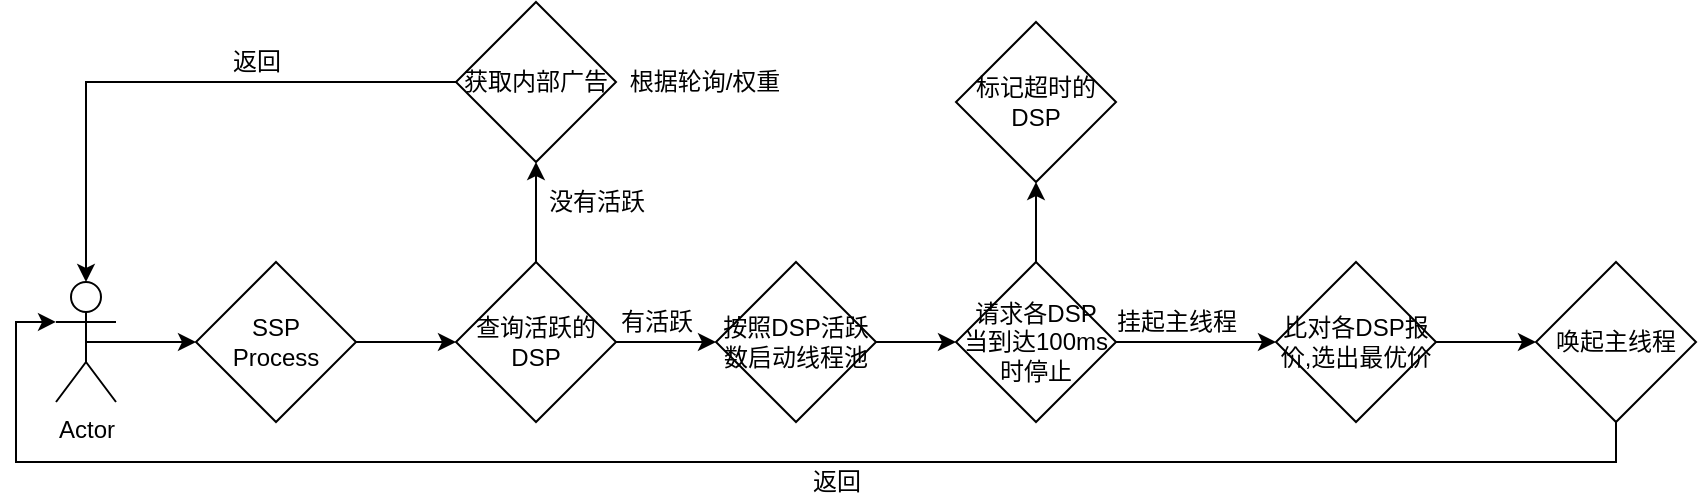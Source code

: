 <mxfile version="17.1.5" type="github">
  <diagram id="C5RBs43oDa-KdzZeNtuy" name="Page-1">
    <mxGraphModel dx="1426" dy="842" grid="1" gridSize="10" guides="1" tooltips="1" connect="1" arrows="1" fold="1" page="1" pageScale="1" pageWidth="827" pageHeight="1169" math="0" shadow="0">
      <root>
        <mxCell id="WIyWlLk6GJQsqaUBKTNV-0" />
        <mxCell id="WIyWlLk6GJQsqaUBKTNV-1" parent="WIyWlLk6GJQsqaUBKTNV-0" />
        <mxCell id="johIe5ZESay3oBGV9QlK-3" style="edgeStyle=orthogonalEdgeStyle;rounded=0;orthogonalLoop=1;jettySize=auto;html=1;exitX=0.5;exitY=0.5;exitDx=0;exitDy=0;exitPerimeter=0;" edge="1" parent="WIyWlLk6GJQsqaUBKTNV-1" source="johIe5ZESay3oBGV9QlK-1">
          <mxGeometry relative="1" as="geometry">
            <mxPoint x="180" y="340" as="targetPoint" />
          </mxGeometry>
        </mxCell>
        <mxCell id="johIe5ZESay3oBGV9QlK-1" value="Actor" style="shape=umlActor;verticalLabelPosition=bottom;verticalAlign=top;html=1;outlineConnect=0;" vertex="1" parent="WIyWlLk6GJQsqaUBKTNV-1">
          <mxGeometry x="110" y="310" width="30" height="60" as="geometry" />
        </mxCell>
        <mxCell id="johIe5ZESay3oBGV9QlK-5" style="edgeStyle=orthogonalEdgeStyle;rounded=0;orthogonalLoop=1;jettySize=auto;html=1;exitX=1;exitY=0.5;exitDx=0;exitDy=0;" edge="1" parent="WIyWlLk6GJQsqaUBKTNV-1" source="johIe5ZESay3oBGV9QlK-4">
          <mxGeometry relative="1" as="geometry">
            <mxPoint x="310" y="340" as="targetPoint" />
          </mxGeometry>
        </mxCell>
        <mxCell id="johIe5ZESay3oBGV9QlK-4" value="SSP&lt;br&gt;Process" style="rhombus;whiteSpace=wrap;html=1;" vertex="1" parent="WIyWlLk6GJQsqaUBKTNV-1">
          <mxGeometry x="180" y="300" width="80" height="80" as="geometry" />
        </mxCell>
        <mxCell id="johIe5ZESay3oBGV9QlK-8" value="" style="edgeStyle=orthogonalEdgeStyle;rounded=0;orthogonalLoop=1;jettySize=auto;html=1;" edge="1" parent="WIyWlLk6GJQsqaUBKTNV-1" source="johIe5ZESay3oBGV9QlK-6" target="johIe5ZESay3oBGV9QlK-7">
          <mxGeometry relative="1" as="geometry" />
        </mxCell>
        <mxCell id="johIe5ZESay3oBGV9QlK-15" style="edgeStyle=orthogonalEdgeStyle;rounded=0;orthogonalLoop=1;jettySize=auto;html=1;exitX=1;exitY=0.5;exitDx=0;exitDy=0;" edge="1" parent="WIyWlLk6GJQsqaUBKTNV-1" source="johIe5ZESay3oBGV9QlK-6">
          <mxGeometry relative="1" as="geometry">
            <mxPoint x="440" y="340" as="targetPoint" />
          </mxGeometry>
        </mxCell>
        <mxCell id="johIe5ZESay3oBGV9QlK-6" value="查询活跃的DSP" style="rhombus;whiteSpace=wrap;html=1;" vertex="1" parent="WIyWlLk6GJQsqaUBKTNV-1">
          <mxGeometry x="310" y="300" width="80" height="80" as="geometry" />
        </mxCell>
        <mxCell id="johIe5ZESay3oBGV9QlK-13" style="edgeStyle=orthogonalEdgeStyle;rounded=0;orthogonalLoop=1;jettySize=auto;html=1;exitX=0;exitY=0.5;exitDx=0;exitDy=0;entryX=0.5;entryY=0;entryDx=0;entryDy=0;entryPerimeter=0;" edge="1" parent="WIyWlLk6GJQsqaUBKTNV-1" source="johIe5ZESay3oBGV9QlK-7" target="johIe5ZESay3oBGV9QlK-1">
          <mxGeometry relative="1" as="geometry" />
        </mxCell>
        <mxCell id="johIe5ZESay3oBGV9QlK-7" value="获取内部广告" style="rhombus;whiteSpace=wrap;html=1;" vertex="1" parent="WIyWlLk6GJQsqaUBKTNV-1">
          <mxGeometry x="310" y="170" width="80" height="80" as="geometry" />
        </mxCell>
        <mxCell id="johIe5ZESay3oBGV9QlK-9" value="没有活跃" style="text;html=1;align=center;verticalAlign=middle;resizable=0;points=[];autosize=1;strokeColor=none;fillColor=none;" vertex="1" parent="WIyWlLk6GJQsqaUBKTNV-1">
          <mxGeometry x="350" y="260" width="60" height="20" as="geometry" />
        </mxCell>
        <mxCell id="johIe5ZESay3oBGV9QlK-12" value="根据轮询/权重" style="text;html=1;align=center;verticalAlign=middle;resizable=0;points=[];autosize=1;strokeColor=none;fillColor=none;" vertex="1" parent="WIyWlLk6GJQsqaUBKTNV-1">
          <mxGeometry x="389" y="200" width="90" height="20" as="geometry" />
        </mxCell>
        <mxCell id="johIe5ZESay3oBGV9QlK-14" value="返回" style="text;html=1;align=center;verticalAlign=middle;resizable=0;points=[];autosize=1;strokeColor=none;fillColor=none;" vertex="1" parent="WIyWlLk6GJQsqaUBKTNV-1">
          <mxGeometry x="190" y="190" width="40" height="20" as="geometry" />
        </mxCell>
        <mxCell id="johIe5ZESay3oBGV9QlK-16" value="有活跃" style="text;html=1;align=center;verticalAlign=middle;resizable=0;points=[];autosize=1;strokeColor=none;fillColor=none;" vertex="1" parent="WIyWlLk6GJQsqaUBKTNV-1">
          <mxGeometry x="385" y="320" width="50" height="20" as="geometry" />
        </mxCell>
        <mxCell id="johIe5ZESay3oBGV9QlK-19" style="edgeStyle=orthogonalEdgeStyle;rounded=0;orthogonalLoop=1;jettySize=auto;html=1;exitX=1;exitY=0.5;exitDx=0;exitDy=0;" edge="1" parent="WIyWlLk6GJQsqaUBKTNV-1" source="johIe5ZESay3oBGV9QlK-17">
          <mxGeometry relative="1" as="geometry">
            <mxPoint x="560" y="340" as="targetPoint" />
          </mxGeometry>
        </mxCell>
        <mxCell id="johIe5ZESay3oBGV9QlK-17" value="按照DSP活跃数启动线程池" style="rhombus;whiteSpace=wrap;html=1;" vertex="1" parent="WIyWlLk6GJQsqaUBKTNV-1">
          <mxGeometry x="440" y="300" width="80" height="80" as="geometry" />
        </mxCell>
        <mxCell id="johIe5ZESay3oBGV9QlK-21" style="edgeStyle=orthogonalEdgeStyle;rounded=0;orthogonalLoop=1;jettySize=auto;html=1;exitX=1;exitY=0.5;exitDx=0;exitDy=0;" edge="1" parent="WIyWlLk6GJQsqaUBKTNV-1" source="johIe5ZESay3oBGV9QlK-20">
          <mxGeometry relative="1" as="geometry">
            <mxPoint x="720" y="340" as="targetPoint" />
          </mxGeometry>
        </mxCell>
        <mxCell id="johIe5ZESay3oBGV9QlK-23" style="edgeStyle=orthogonalEdgeStyle;rounded=0;orthogonalLoop=1;jettySize=auto;html=1;exitX=0.5;exitY=0;exitDx=0;exitDy=0;" edge="1" parent="WIyWlLk6GJQsqaUBKTNV-1" source="johIe5ZESay3oBGV9QlK-20">
          <mxGeometry relative="1" as="geometry">
            <mxPoint x="600" y="260" as="targetPoint" />
          </mxGeometry>
        </mxCell>
        <mxCell id="johIe5ZESay3oBGV9QlK-20" value="请求各DSP&lt;br&gt;当到达100ms时停止" style="rhombus;whiteSpace=wrap;html=1;" vertex="1" parent="WIyWlLk6GJQsqaUBKTNV-1">
          <mxGeometry x="560" y="300" width="80" height="80" as="geometry" />
        </mxCell>
        <mxCell id="johIe5ZESay3oBGV9QlK-22" value="挂起主线程" style="text;html=1;align=center;verticalAlign=middle;resizable=0;points=[];autosize=1;strokeColor=none;fillColor=none;" vertex="1" parent="WIyWlLk6GJQsqaUBKTNV-1">
          <mxGeometry x="630" y="320" width="80" height="20" as="geometry" />
        </mxCell>
        <mxCell id="johIe5ZESay3oBGV9QlK-24" value="标记超时的DSP" style="rhombus;whiteSpace=wrap;html=1;" vertex="1" parent="WIyWlLk6GJQsqaUBKTNV-1">
          <mxGeometry x="560" y="180" width="80" height="80" as="geometry" />
        </mxCell>
        <mxCell id="johIe5ZESay3oBGV9QlK-27" style="edgeStyle=orthogonalEdgeStyle;rounded=0;orthogonalLoop=1;jettySize=auto;html=1;exitX=1;exitY=0.5;exitDx=0;exitDy=0;" edge="1" parent="WIyWlLk6GJQsqaUBKTNV-1" source="johIe5ZESay3oBGV9QlK-26">
          <mxGeometry relative="1" as="geometry">
            <mxPoint x="850" y="340" as="targetPoint" />
          </mxGeometry>
        </mxCell>
        <mxCell id="johIe5ZESay3oBGV9QlK-26" value="比对各DSP报价,选出最优价" style="rhombus;whiteSpace=wrap;html=1;" vertex="1" parent="WIyWlLk6GJQsqaUBKTNV-1">
          <mxGeometry x="720" y="300" width="80" height="80" as="geometry" />
        </mxCell>
        <mxCell id="johIe5ZESay3oBGV9QlK-29" style="edgeStyle=orthogonalEdgeStyle;rounded=0;orthogonalLoop=1;jettySize=auto;html=1;exitX=0.5;exitY=1;exitDx=0;exitDy=0;entryX=0;entryY=0.333;entryDx=0;entryDy=0;entryPerimeter=0;" edge="1" parent="WIyWlLk6GJQsqaUBKTNV-1" source="johIe5ZESay3oBGV9QlK-28" target="johIe5ZESay3oBGV9QlK-1">
          <mxGeometry relative="1" as="geometry">
            <Array as="points">
              <mxPoint x="890" y="400" />
              <mxPoint x="90" y="400" />
              <mxPoint x="90" y="330" />
            </Array>
          </mxGeometry>
        </mxCell>
        <mxCell id="johIe5ZESay3oBGV9QlK-28" value="唤起主线程" style="rhombus;whiteSpace=wrap;html=1;" vertex="1" parent="WIyWlLk6GJQsqaUBKTNV-1">
          <mxGeometry x="850" y="300" width="80" height="80" as="geometry" />
        </mxCell>
        <mxCell id="johIe5ZESay3oBGV9QlK-30" value="返回" style="text;html=1;align=center;verticalAlign=middle;resizable=0;points=[];autosize=1;strokeColor=none;fillColor=none;" vertex="1" parent="WIyWlLk6GJQsqaUBKTNV-1">
          <mxGeometry x="480" y="400" width="40" height="20" as="geometry" />
        </mxCell>
      </root>
    </mxGraphModel>
  </diagram>
</mxfile>
